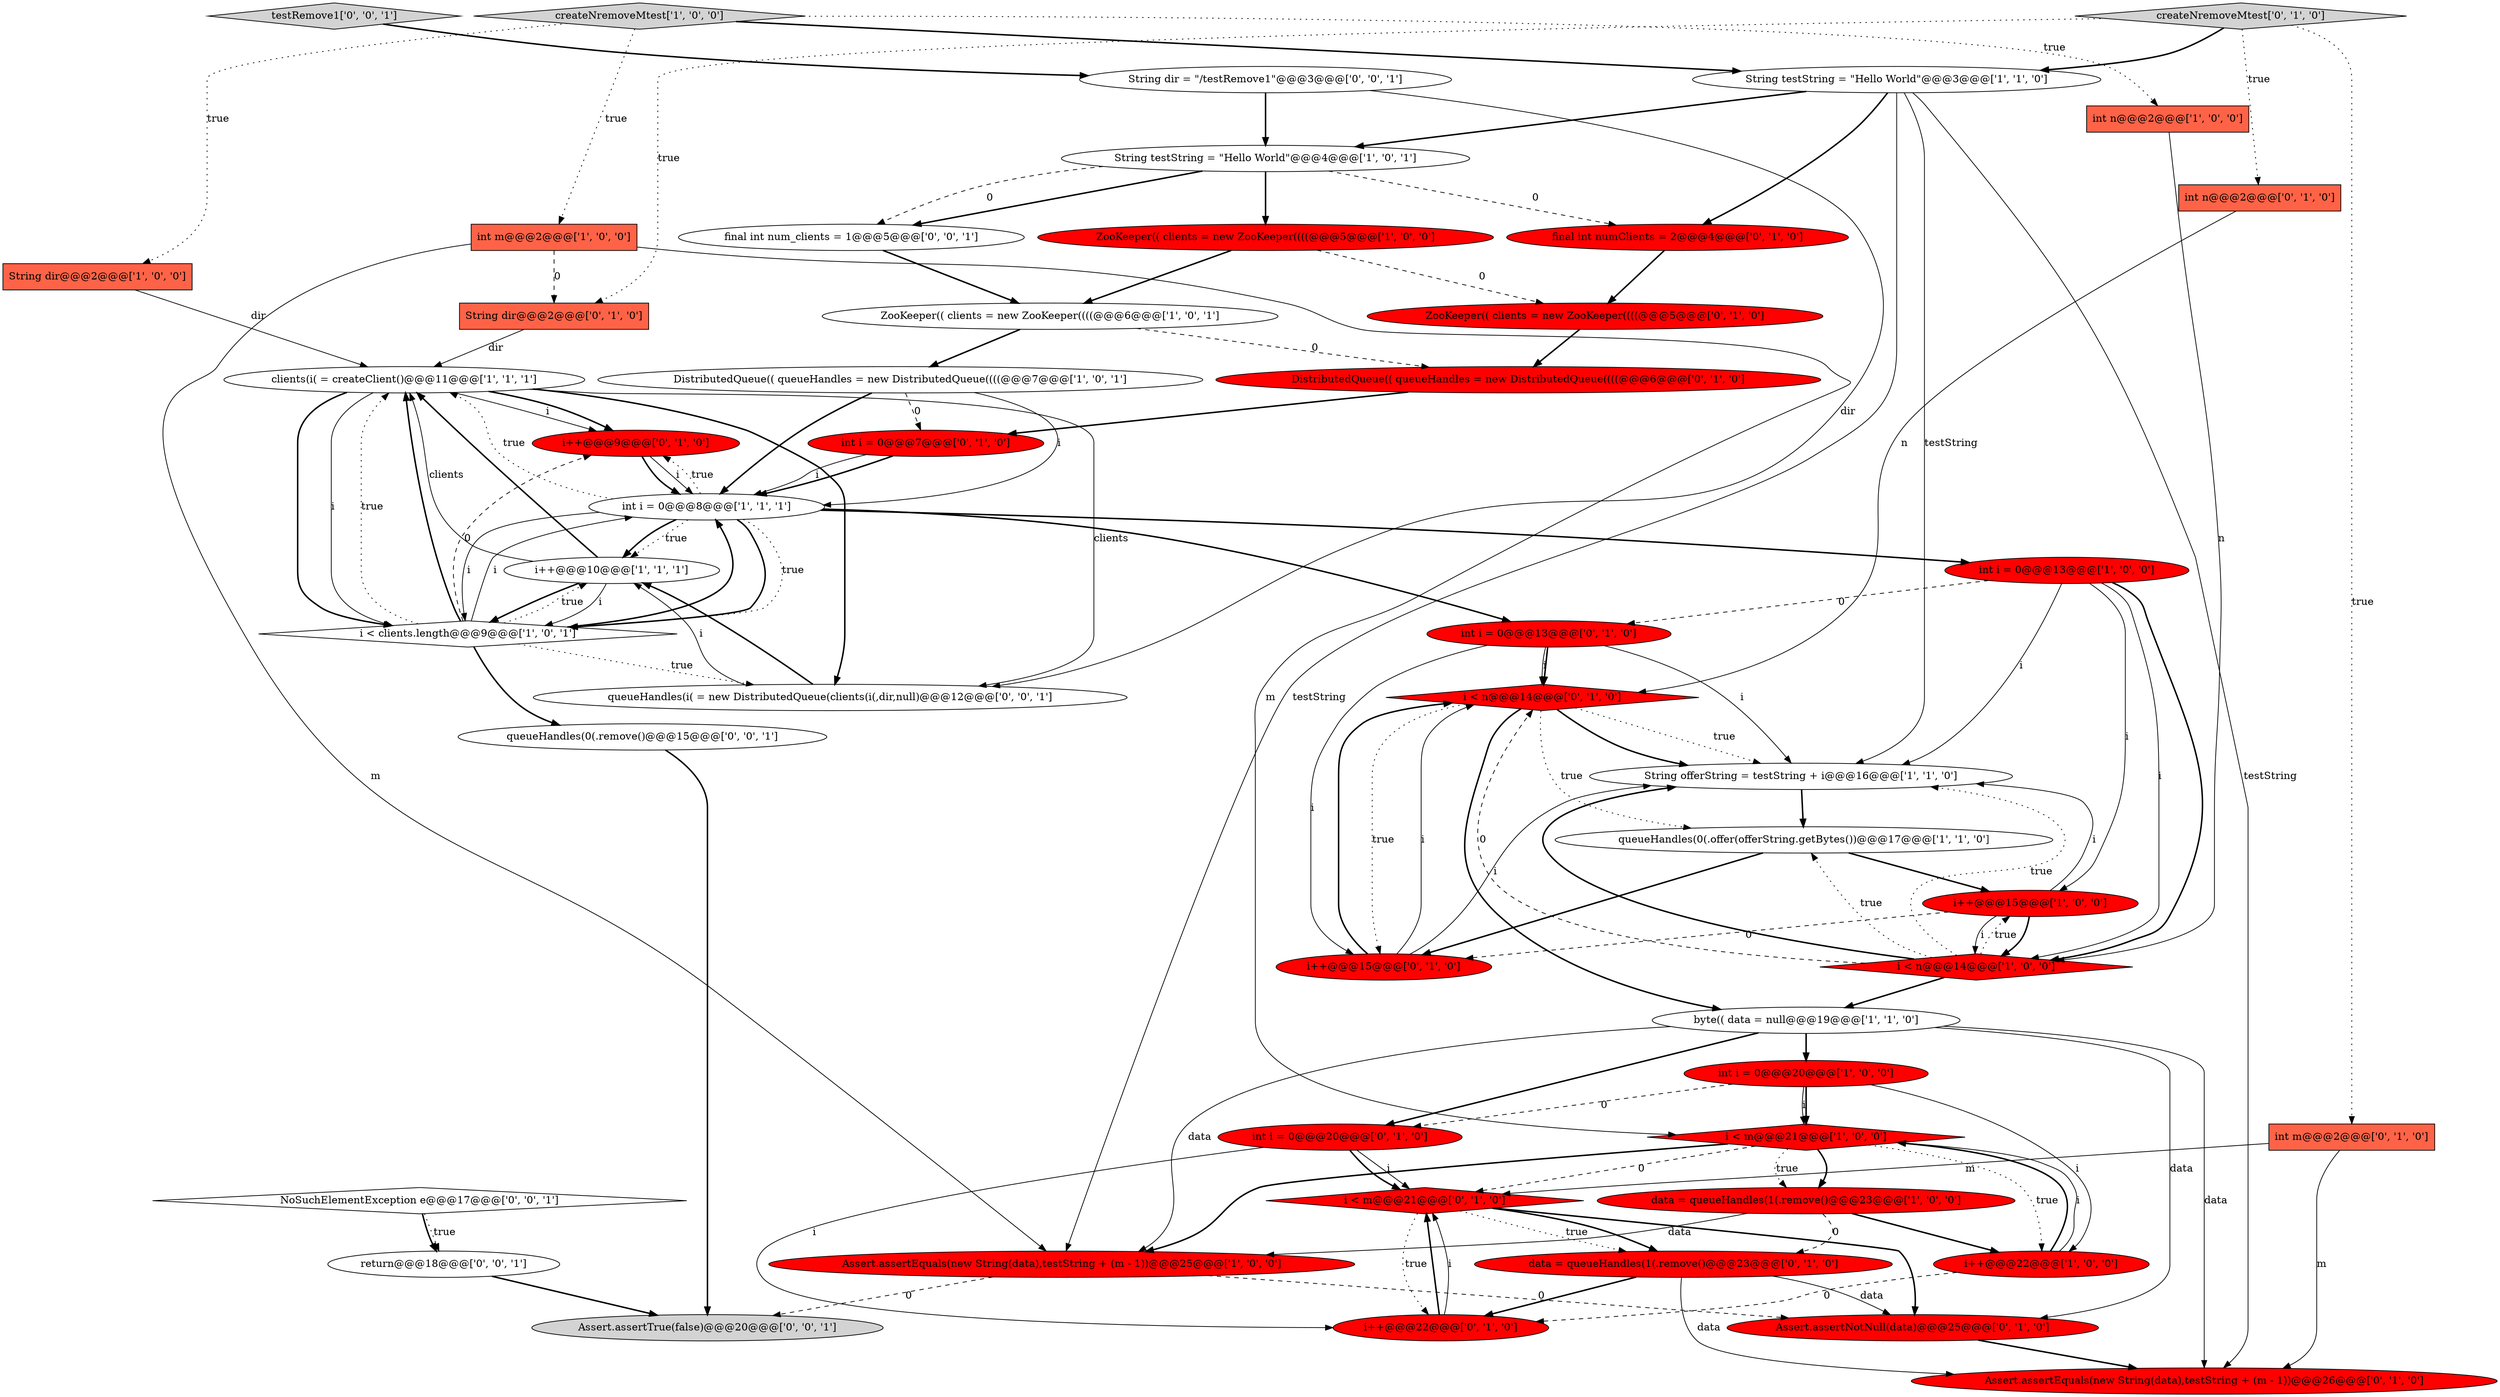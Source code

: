 digraph {
12 [style = filled, label = "clients(i( = createClient()@@@11@@@['1', '1', '1']", fillcolor = white, shape = ellipse image = "AAA0AAABBB1BBB"];
31 [style = filled, label = "final int numClients = 2@@@4@@@['0', '1', '0']", fillcolor = red, shape = ellipse image = "AAA1AAABBB2BBB"];
42 [style = filled, label = "testRemove1['0', '0', '1']", fillcolor = lightgray, shape = diamond image = "AAA0AAABBB3BBB"];
5 [style = filled, label = "byte(( data = null@@@19@@@['1', '1', '0']", fillcolor = white, shape = ellipse image = "AAA0AAABBB1BBB"];
26 [style = filled, label = "i < n@@@14@@@['0', '1', '0']", fillcolor = red, shape = diamond image = "AAA1AAABBB2BBB"];
39 [style = filled, label = "String dir@@@2@@@['0', '1', '0']", fillcolor = tomato, shape = box image = "AAA1AAABBB2BBB"];
29 [style = filled, label = "DistributedQueue(( queueHandles = new DistributedQueue((((@@@6@@@['0', '1', '0']", fillcolor = red, shape = ellipse image = "AAA1AAABBB2BBB"];
34 [style = filled, label = "Assert.assertEquals(new String(data),testString + (m - 1))@@@26@@@['0', '1', '0']", fillcolor = red, shape = ellipse image = "AAA1AAABBB2BBB"];
25 [style = filled, label = "int i = 0@@@13@@@['0', '1', '0']", fillcolor = red, shape = ellipse image = "AAA1AAABBB2BBB"];
20 [style = filled, label = "Assert.assertEquals(new String(data),testString + (m - 1))@@@25@@@['1', '0', '0']", fillcolor = red, shape = ellipse image = "AAA1AAABBB1BBB"];
47 [style = filled, label = "NoSuchElementException e@@@17@@@['0', '0', '1']", fillcolor = white, shape = diamond image = "AAA0AAABBB3BBB"];
45 [style = filled, label = "return@@@18@@@['0', '0', '1']", fillcolor = white, shape = ellipse image = "AAA0AAABBB3BBB"];
2 [style = filled, label = "String offerString = testString + i@@@16@@@['1', '1', '0']", fillcolor = white, shape = ellipse image = "AAA0AAABBB1BBB"];
19 [style = filled, label = "queueHandles(0(.offer(offerString.getBytes())@@@17@@@['1', '1', '0']", fillcolor = white, shape = ellipse image = "AAA0AAABBB1BBB"];
24 [style = filled, label = "int i = 0@@@20@@@['0', '1', '0']", fillcolor = red, shape = ellipse image = "AAA1AAABBB2BBB"];
8 [style = filled, label = "String testString = \"Hello World\"@@@4@@@['1', '0', '1']", fillcolor = white, shape = ellipse image = "AAA0AAABBB1BBB"];
38 [style = filled, label = "i++@@@15@@@['0', '1', '0']", fillcolor = red, shape = ellipse image = "AAA1AAABBB2BBB"];
27 [style = filled, label = "i++@@@9@@@['0', '1', '0']", fillcolor = red, shape = ellipse image = "AAA1AAABBB2BBB"];
36 [style = filled, label = "i < m@@@21@@@['0', '1', '0']", fillcolor = red, shape = diamond image = "AAA1AAABBB2BBB"];
40 [style = filled, label = "Assert.assertNotNull(data)@@@25@@@['0', '1', '0']", fillcolor = red, shape = ellipse image = "AAA1AAABBB2BBB"];
43 [style = filled, label = "Assert.assertTrue(false)@@@20@@@['0', '0', '1']", fillcolor = lightgray, shape = ellipse image = "AAA0AAABBB3BBB"];
7 [style = filled, label = "i < clients.length@@@9@@@['1', '0', '1']", fillcolor = white, shape = diamond image = "AAA0AAABBB1BBB"];
32 [style = filled, label = "int n@@@2@@@['0', '1', '0']", fillcolor = tomato, shape = box image = "AAA0AAABBB2BBB"];
48 [style = filled, label = "queueHandles(0(.remove()@@@15@@@['0', '0', '1']", fillcolor = white, shape = ellipse image = "AAA0AAABBB3BBB"];
0 [style = filled, label = "i < m@@@21@@@['1', '0', '0']", fillcolor = red, shape = diamond image = "AAA1AAABBB1BBB"];
41 [style = filled, label = "int i = 0@@@7@@@['0', '1', '0']", fillcolor = red, shape = ellipse image = "AAA1AAABBB2BBB"];
44 [style = filled, label = "queueHandles(i( = new DistributedQueue(clients(i(,dir,null)@@@12@@@['0', '0', '1']", fillcolor = white, shape = ellipse image = "AAA0AAABBB3BBB"];
14 [style = filled, label = "ZooKeeper(( clients = new ZooKeeper((((@@@6@@@['1', '0', '1']", fillcolor = white, shape = ellipse image = "AAA0AAABBB1BBB"];
46 [style = filled, label = "String dir = \"/testRemove1\"@@@3@@@['0', '0', '1']", fillcolor = white, shape = ellipse image = "AAA0AAABBB3BBB"];
3 [style = filled, label = "createNremoveMtest['1', '0', '0']", fillcolor = lightgray, shape = diamond image = "AAA0AAABBB1BBB"];
33 [style = filled, label = "createNremoveMtest['0', '1', '0']", fillcolor = lightgray, shape = diamond image = "AAA0AAABBB2BBB"];
1 [style = filled, label = "int i = 0@@@13@@@['1', '0', '0']", fillcolor = red, shape = ellipse image = "AAA1AAABBB1BBB"];
10 [style = filled, label = "int i = 0@@@8@@@['1', '1', '1']", fillcolor = white, shape = ellipse image = "AAA0AAABBB1BBB"];
17 [style = filled, label = "int m@@@2@@@['1', '0', '0']", fillcolor = tomato, shape = box image = "AAA1AAABBB1BBB"];
9 [style = filled, label = "i++@@@10@@@['1', '1', '1']", fillcolor = white, shape = ellipse image = "AAA0AAABBB1BBB"];
37 [style = filled, label = "ZooKeeper(( clients = new ZooKeeper((((@@@5@@@['0', '1', '0']", fillcolor = red, shape = ellipse image = "AAA1AAABBB2BBB"];
18 [style = filled, label = "data = queueHandles(1(.remove()@@@23@@@['1', '0', '0']", fillcolor = red, shape = ellipse image = "AAA1AAABBB1BBB"];
49 [style = filled, label = "final int num_clients = 1@@@5@@@['0', '0', '1']", fillcolor = white, shape = ellipse image = "AAA0AAABBB3BBB"];
28 [style = filled, label = "i++@@@22@@@['0', '1', '0']", fillcolor = red, shape = ellipse image = "AAA1AAABBB2BBB"];
15 [style = filled, label = "i++@@@15@@@['1', '0', '0']", fillcolor = red, shape = ellipse image = "AAA1AAABBB1BBB"];
23 [style = filled, label = "ZooKeeper(( clients = new ZooKeeper((((@@@5@@@['1', '0', '0']", fillcolor = red, shape = ellipse image = "AAA1AAABBB1BBB"];
30 [style = filled, label = "data = queueHandles(1(.remove()@@@23@@@['0', '1', '0']", fillcolor = red, shape = ellipse image = "AAA1AAABBB2BBB"];
35 [style = filled, label = "int m@@@2@@@['0', '1', '0']", fillcolor = tomato, shape = box image = "AAA0AAABBB2BBB"];
16 [style = filled, label = "int i = 0@@@20@@@['1', '0', '0']", fillcolor = red, shape = ellipse image = "AAA1AAABBB1BBB"];
13 [style = filled, label = "int n@@@2@@@['1', '0', '0']", fillcolor = tomato, shape = box image = "AAA0AAABBB1BBB"];
11 [style = filled, label = "DistributedQueue(( queueHandles = new DistributedQueue((((@@@7@@@['1', '0', '1']", fillcolor = white, shape = ellipse image = "AAA0AAABBB1BBB"];
21 [style = filled, label = "i++@@@22@@@['1', '0', '0']", fillcolor = red, shape = ellipse image = "AAA1AAABBB1BBB"];
22 [style = filled, label = "i < n@@@14@@@['1', '0', '0']", fillcolor = red, shape = diamond image = "AAA1AAABBB1BBB"];
6 [style = filled, label = "String dir@@@2@@@['1', '0', '0']", fillcolor = tomato, shape = box image = "AAA0AAABBB1BBB"];
4 [style = filled, label = "String testString = \"Hello World\"@@@3@@@['1', '1', '0']", fillcolor = white, shape = ellipse image = "AAA0AAABBB1BBB"];
41->10 [style = solid, label="i"];
31->37 [style = bold, label=""];
16->0 [style = bold, label=""];
4->2 [style = solid, label="testString"];
12->44 [style = bold, label=""];
25->2 [style = solid, label="i"];
20->40 [style = dashed, label="0"];
18->30 [style = dashed, label="0"];
49->14 [style = bold, label=""];
26->19 [style = dotted, label="true"];
7->48 [style = bold, label=""];
9->7 [style = bold, label=""];
3->6 [style = dotted, label="true"];
3->4 [style = bold, label=""];
12->7 [style = bold, label=""];
12->27 [style = solid, label="i"];
15->38 [style = dashed, label="0"];
30->28 [style = bold, label=""];
33->35 [style = dotted, label="true"];
0->21 [style = dotted, label="true"];
45->43 [style = bold, label=""];
38->26 [style = solid, label="i"];
48->43 [style = bold, label=""];
25->26 [style = solid, label="i"];
1->2 [style = solid, label="i"];
15->2 [style = solid, label="i"];
4->8 [style = bold, label=""];
38->26 [style = bold, label=""];
19->15 [style = bold, label=""];
0->36 [style = dashed, label="0"];
1->25 [style = dashed, label="0"];
10->7 [style = solid, label="i"];
14->11 [style = bold, label=""];
17->0 [style = solid, label="m"];
22->19 [style = dotted, label="true"];
28->36 [style = bold, label=""];
42->46 [style = bold, label=""];
8->23 [style = bold, label=""];
21->0 [style = bold, label=""];
12->44 [style = solid, label="clients"];
5->34 [style = solid, label="data"];
16->21 [style = solid, label="i"];
33->32 [style = dotted, label="true"];
1->22 [style = solid, label="i"];
26->2 [style = dotted, label="true"];
37->29 [style = bold, label=""];
40->34 [style = bold, label=""];
10->7 [style = bold, label=""];
22->5 [style = bold, label=""];
7->12 [style = dotted, label="true"];
23->14 [style = bold, label=""];
36->30 [style = bold, label=""];
30->34 [style = solid, label="data"];
10->25 [style = bold, label=""];
18->20 [style = solid, label="data"];
25->26 [style = bold, label=""];
9->12 [style = solid, label="clients"];
0->20 [style = bold, label=""];
3->17 [style = dotted, label="true"];
10->1 [style = bold, label=""];
14->29 [style = dashed, label="0"];
19->38 [style = bold, label=""];
33->39 [style = dotted, label="true"];
16->0 [style = solid, label="i"];
11->10 [style = solid, label="i"];
44->9 [style = solid, label="i"];
17->39 [style = dashed, label="0"];
36->40 [style = bold, label=""];
22->2 [style = bold, label=""];
5->20 [style = solid, label="data"];
0->18 [style = dotted, label="true"];
38->2 [style = solid, label="i"];
33->4 [style = bold, label=""];
41->10 [style = bold, label=""];
7->10 [style = solid, label="i"];
36->28 [style = dotted, label="true"];
10->9 [style = dotted, label="true"];
1->15 [style = solid, label="i"];
23->37 [style = dashed, label="0"];
46->44 [style = solid, label="dir"];
15->22 [style = bold, label=""];
5->16 [style = bold, label=""];
4->31 [style = bold, label=""];
26->38 [style = dotted, label="true"];
30->40 [style = solid, label="data"];
17->20 [style = solid, label="m"];
11->10 [style = bold, label=""];
5->24 [style = bold, label=""];
27->10 [style = bold, label=""];
46->8 [style = bold, label=""];
25->38 [style = solid, label="i"];
39->12 [style = solid, label="dir"];
0->18 [style = bold, label=""];
10->9 [style = bold, label=""];
47->45 [style = bold, label=""];
9->12 [style = bold, label=""];
9->7 [style = solid, label="i"];
18->21 [style = bold, label=""];
44->9 [style = bold, label=""];
22->15 [style = dotted, label="true"];
12->7 [style = solid, label="i"];
32->26 [style = solid, label="n"];
12->27 [style = bold, label=""];
36->30 [style = dotted, label="true"];
20->43 [style = dashed, label="0"];
3->13 [style = dotted, label="true"];
10->12 [style = dotted, label="true"];
24->28 [style = solid, label="i"];
2->19 [style = bold, label=""];
27->10 [style = solid, label="i"];
7->10 [style = bold, label=""];
26->5 [style = bold, label=""];
7->12 [style = bold, label=""];
16->24 [style = dashed, label="0"];
21->28 [style = dashed, label="0"];
29->41 [style = bold, label=""];
28->36 [style = solid, label="i"];
47->45 [style = dotted, label="true"];
7->9 [style = dotted, label="true"];
35->36 [style = solid, label="m"];
4->34 [style = solid, label="testString"];
4->20 [style = solid, label="testString"];
24->36 [style = solid, label="i"];
22->2 [style = dotted, label="true"];
1->22 [style = bold, label=""];
7->27 [style = dashed, label="0"];
24->36 [style = bold, label=""];
26->2 [style = bold, label=""];
13->22 [style = solid, label="n"];
15->22 [style = solid, label="i"];
7->44 [style = dotted, label="true"];
35->34 [style = solid, label="m"];
11->41 [style = dashed, label="0"];
5->40 [style = solid, label="data"];
8->49 [style = bold, label=""];
10->27 [style = dotted, label="true"];
8->31 [style = dashed, label="0"];
6->12 [style = solid, label="dir"];
21->0 [style = solid, label="i"];
10->7 [style = dotted, label="true"];
8->49 [style = dashed, label="0"];
22->26 [style = dashed, label="0"];
}
